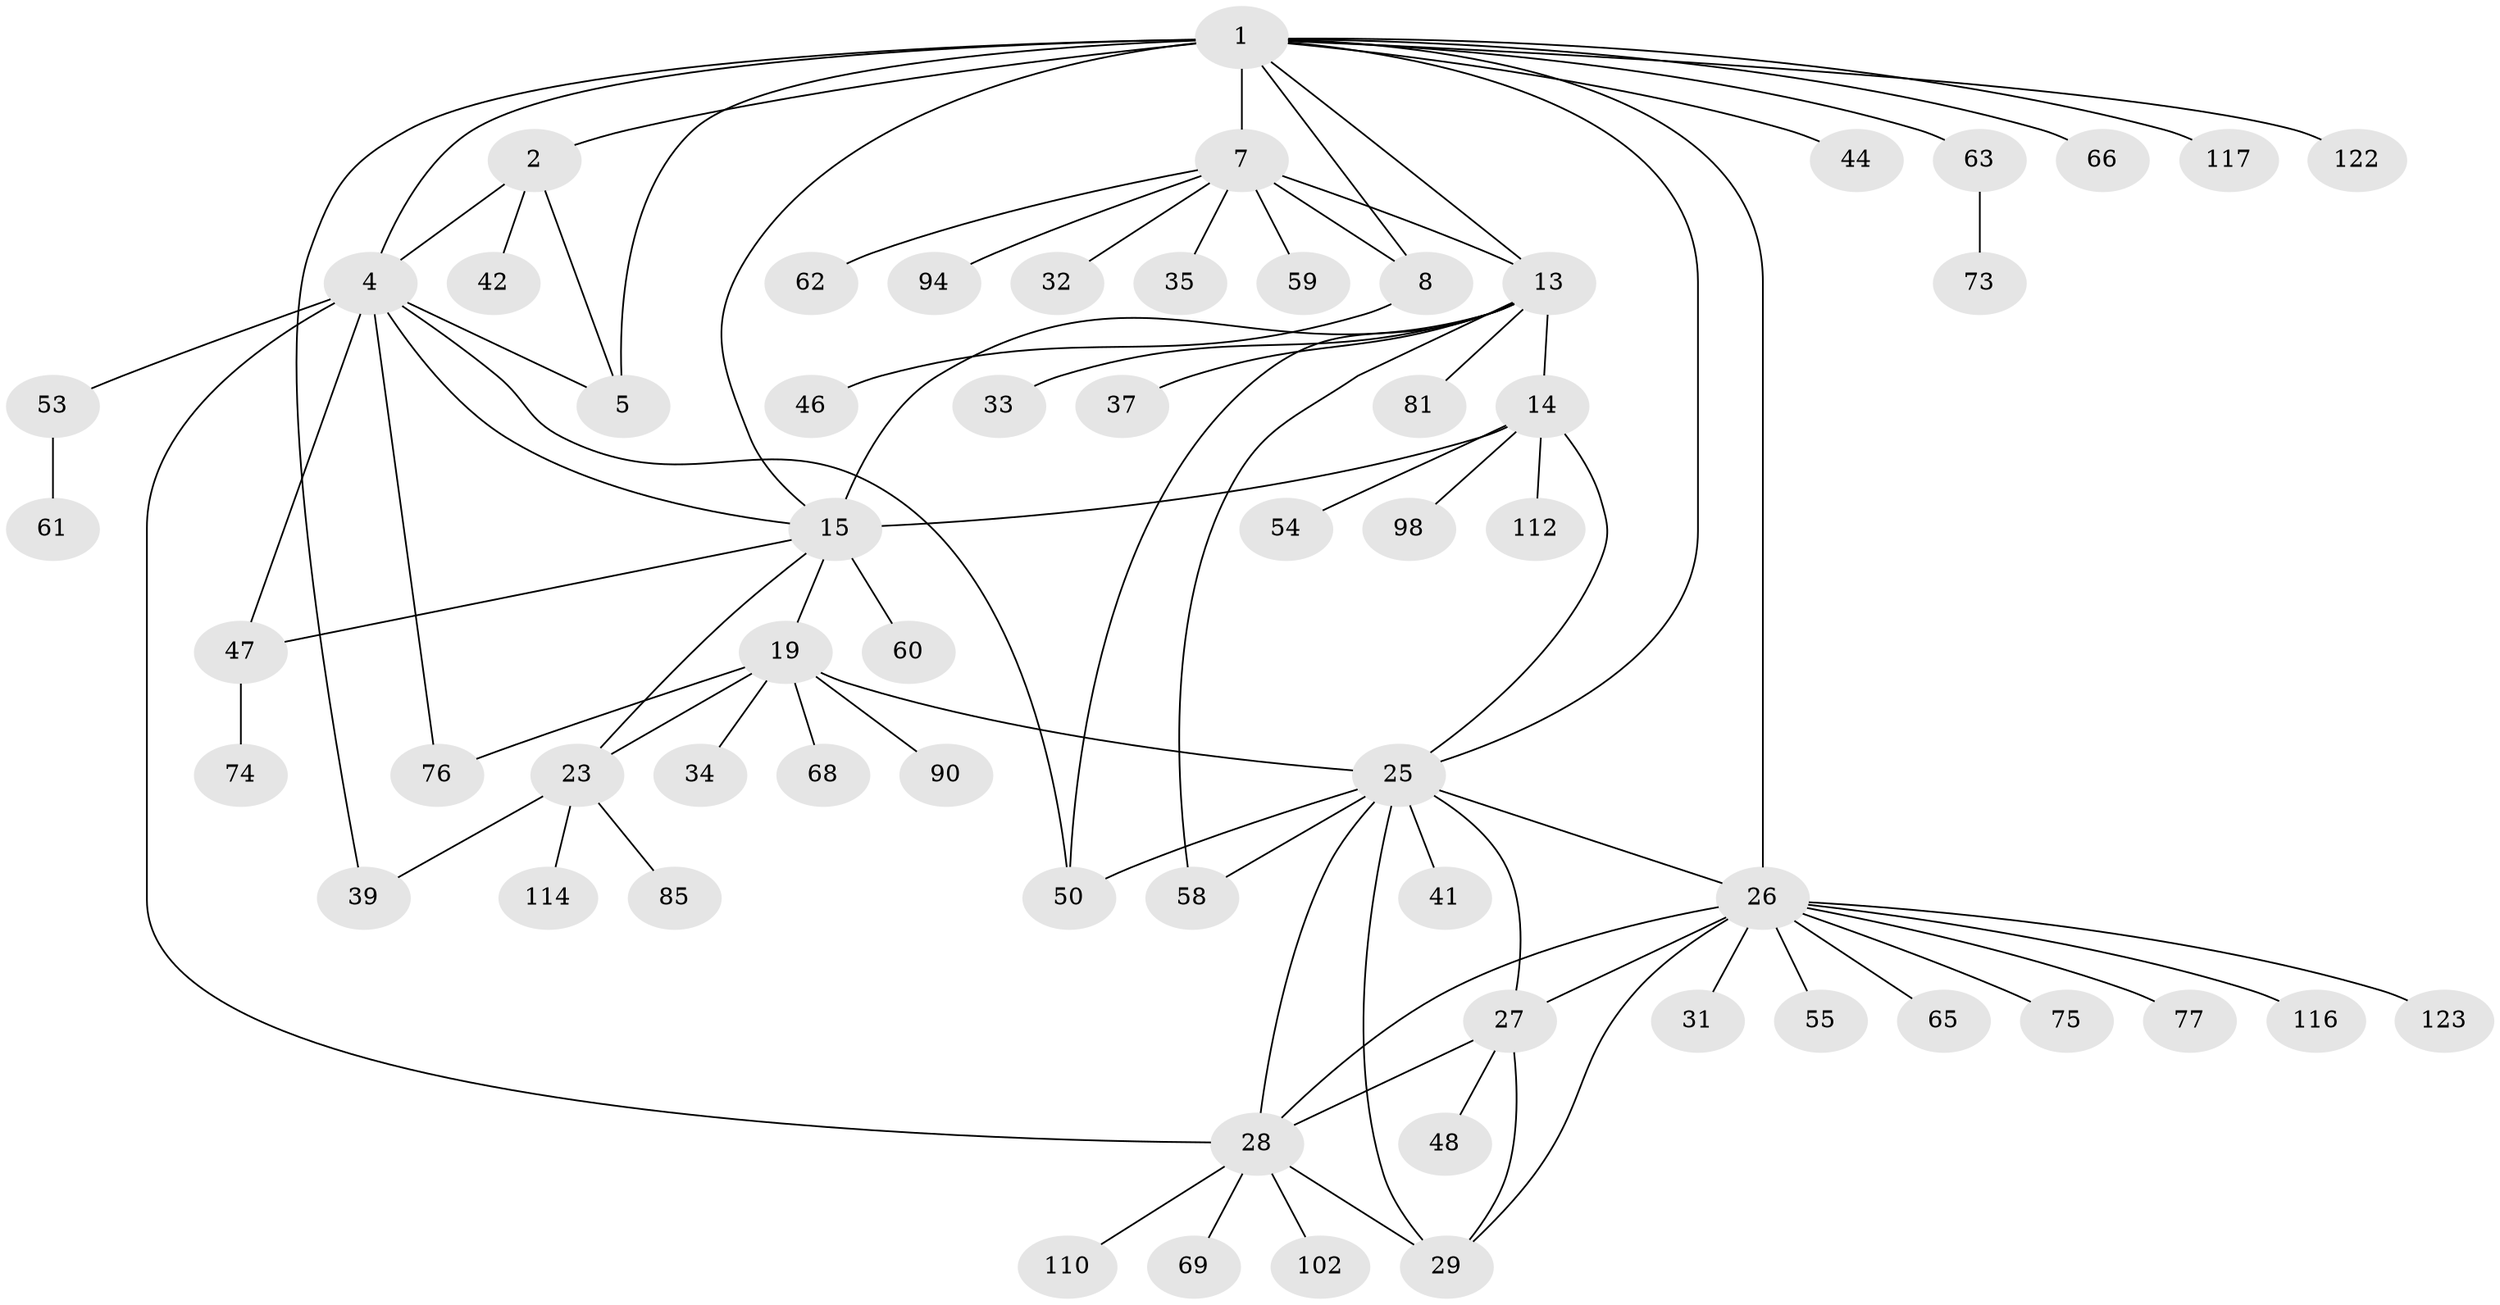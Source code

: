 // original degree distribution, {6: 0.016260162601626018, 7: 0.06504065040650407, 11: 0.016260162601626018, 8: 0.056910569105691054, 5: 0.016260162601626018, 12: 0.008130081300813009, 9: 0.032520325203252036, 10: 0.024390243902439025, 13: 0.008130081300813009, 1: 0.5365853658536586, 2: 0.18699186991869918, 4: 0.008130081300813009, 3: 0.024390243902439025}
// Generated by graph-tools (version 1.1) at 2025/19/03/04/25 18:19:31]
// undirected, 61 vertices, 85 edges
graph export_dot {
graph [start="1"]
  node [color=gray90,style=filled];
  1 [super="+3"];
  2 [super="+36"];
  4 [super="+6"];
  5;
  7 [super="+10+9+111"];
  8 [super="+38+72+86"];
  13 [super="+17+51+18"];
  14 [super="+56"];
  15 [super="+24+16"];
  19 [super="+21+22+45+20+40"];
  23;
  25 [super="+78+99+30"];
  26;
  27 [super="+89+97"];
  28;
  29;
  31;
  32;
  33 [super="+84"];
  34;
  35;
  37 [super="+67"];
  39 [super="+57"];
  41;
  42;
  44;
  46;
  47;
  48;
  50 [super="+87"];
  53;
  54;
  55;
  58;
  59 [super="+70"];
  60;
  61 [super="+64"];
  62;
  63;
  65;
  66 [super="+88"];
  68;
  69;
  73;
  74 [super="+121"];
  75;
  76 [super="+100"];
  77 [super="+79"];
  81;
  85;
  90;
  94;
  98;
  102;
  110;
  112;
  114;
  116;
  117;
  122;
  123;
  1 -- 2 [weight=2];
  1 -- 4 [weight=4];
  1 -- 5 [weight=2];
  1 -- 66;
  1 -- 7 [weight=6];
  1 -- 8 [weight=2];
  1 -- 13;
  1 -- 15 [weight=2];
  1 -- 26;
  1 -- 44;
  1 -- 117;
  1 -- 122;
  1 -- 63;
  1 -- 25;
  1 -- 39;
  2 -- 4 [weight=2];
  2 -- 5;
  2 -- 42;
  4 -- 5 [weight=2];
  4 -- 50;
  4 -- 76;
  4 -- 15;
  4 -- 53;
  4 -- 28;
  4 -- 47;
  7 -- 8 [weight=3];
  7 -- 13;
  7 -- 32;
  7 -- 35;
  7 -- 59;
  7 -- 94;
  7 -- 62;
  8 -- 46;
  13 -- 14 [weight=3];
  13 -- 15 [weight=6];
  13 -- 33;
  13 -- 50;
  13 -- 58;
  13 -- 81;
  13 -- 37;
  14 -- 15 [weight=2];
  14 -- 25;
  14 -- 54;
  14 -- 98;
  14 -- 112;
  15 -- 19 [weight=4];
  15 -- 23;
  15 -- 60;
  15 -- 47;
  19 -- 23 [weight=4];
  19 -- 76;
  19 -- 90;
  19 -- 68;
  19 -- 34;
  19 -- 25;
  23 -- 39;
  23 -- 85;
  23 -- 114;
  25 -- 26 [weight=2];
  25 -- 27 [weight=2];
  25 -- 28 [weight=2];
  25 -- 29 [weight=2];
  25 -- 58;
  25 -- 41;
  25 -- 50;
  26 -- 27;
  26 -- 28;
  26 -- 29;
  26 -- 31;
  26 -- 55;
  26 -- 65;
  26 -- 75;
  26 -- 77;
  26 -- 116;
  26 -- 123;
  27 -- 28;
  27 -- 29;
  27 -- 48;
  28 -- 29;
  28 -- 69;
  28 -- 102;
  28 -- 110;
  47 -- 74;
  53 -- 61;
  63 -- 73;
}
